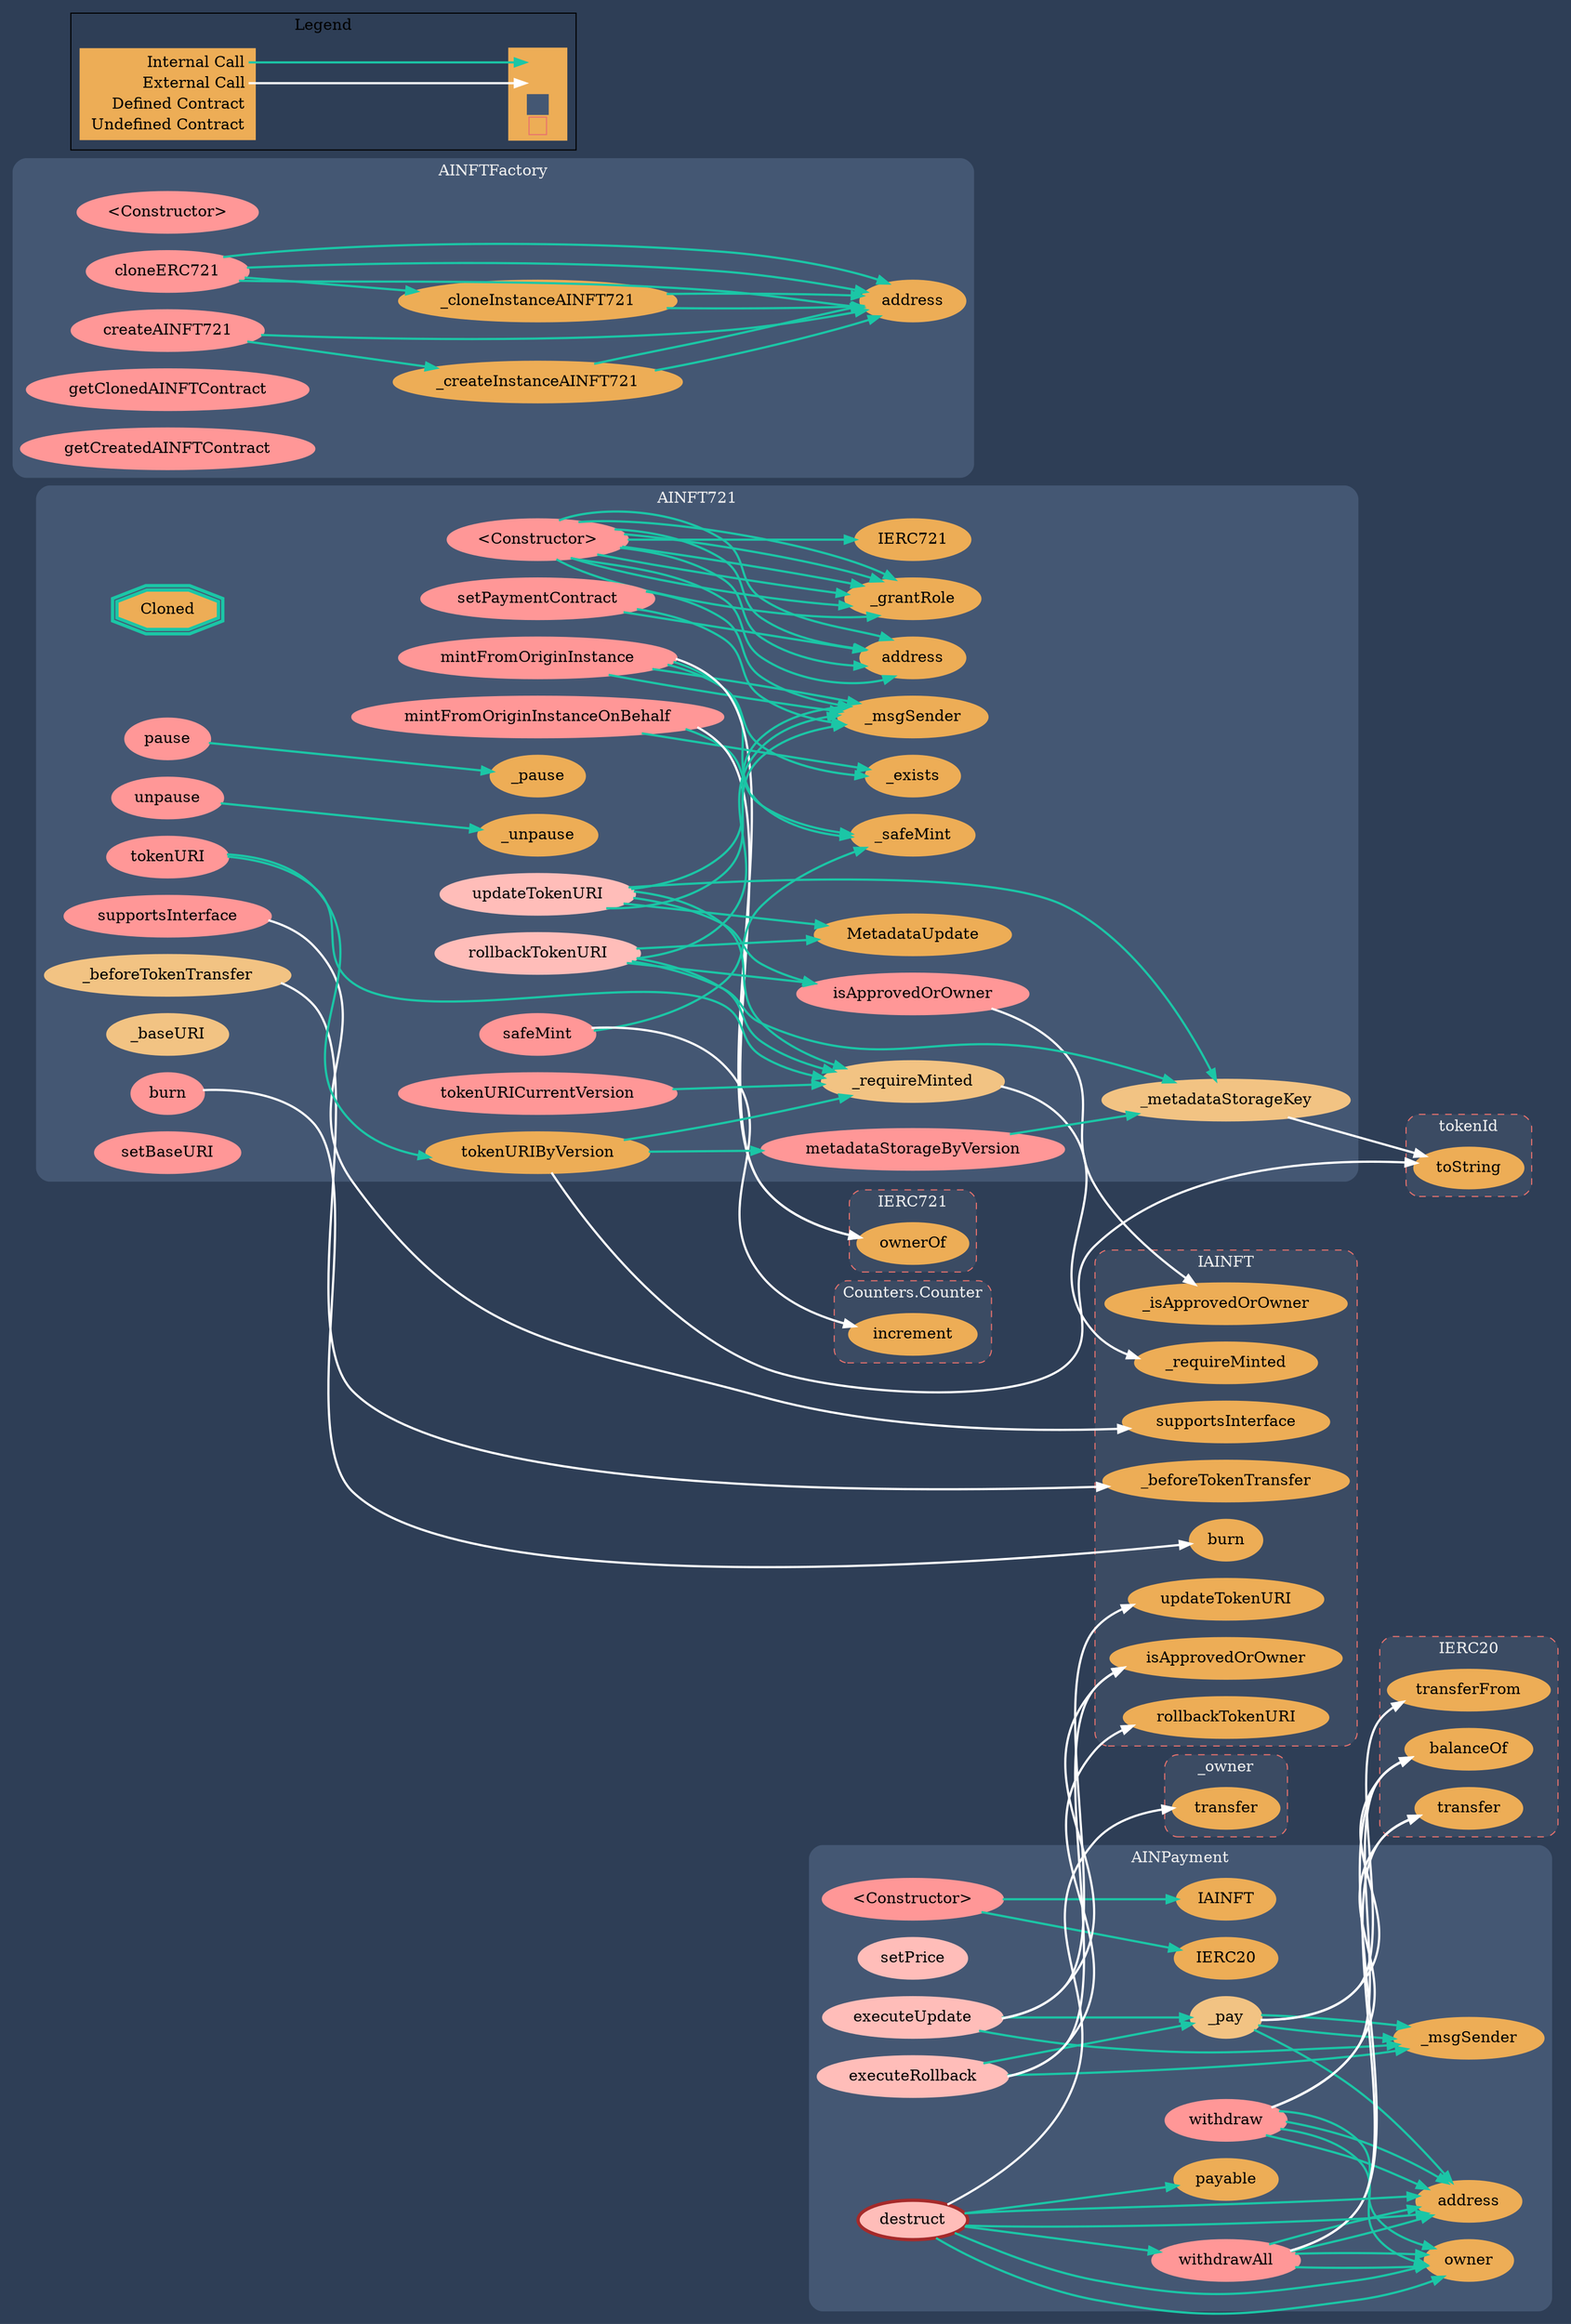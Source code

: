 digraph G {
  graph [ ratio = "auto", page = "100", compound =true, bgcolor = "#2e3e56" ];
  node [ style = "filled", fillcolor = "#edad56", color = "#edad56", penwidth =3 ];
  edge [ color = "#fcfcfc", penwidth =2, fontname = "helvetica Neue Ultra Light" ];
subgraph "clusterAINFT721" {
  graph [ label = "AINFT721", color = "#445773", fontcolor = "#f0f0f0", style = "rounded", bgcolor = "#445773" ];
  "AINFT721.<Constructor>" [ label = "<Constructor>", color = "#FF9797", fillcolor = "#FF9797" ];
  "AINFT721.Cloned" [ label = "Cloned", color = "#1bc6a6", shape =doubleoctagon ];
  "AINFT721.mintFromOriginInstance" [ label = "mintFromOriginInstance", color = "#FF9797", fillcolor = "#FF9797" ];
  "AINFT721.mintFromOriginInstanceOnBehalf" [ label = "mintFromOriginInstanceOnBehalf", color = "#FF9797", fillcolor = "#FF9797" ];
  "AINFT721.setPaymentContract" [ label = "setPaymentContract", color = "#FF9797", fillcolor = "#FF9797" ];
  "AINFT721.supportsInterface" [ label = "supportsInterface", color = "#FF9797", fillcolor = "#FF9797" ];
  "AINFT721.pause" [ label = "pause", color = "#FF9797", fillcolor = "#FF9797" ];
  "AINFT721.unpause" [ label = "unpause", color = "#FF9797", fillcolor = "#FF9797" ];
  "AINFT721.safeMint" [ label = "safeMint", color = "#FF9797", fillcolor = "#FF9797" ];
  "AINFT721._beforeTokenTransfer" [ label = "_beforeTokenTransfer", color = "#f2c383", fillcolor = "#f2c383" ];
  "AINFT721._requireMinted" [ label = "_requireMinted", color = "#f2c383", fillcolor = "#f2c383" ];
  "AINFT721.isApprovedOrOwner" [ label = "isApprovedOrOwner", color = "#FF9797", fillcolor = "#FF9797" ];
  "AINFT721.burn" [ label = "burn", color = "#FF9797", fillcolor = "#FF9797" ];
  "AINFT721._baseURI" [ label = "_baseURI", color = "#f2c383", fillcolor = "#f2c383" ];
  "AINFT721.tokenURI" [ label = "tokenURI", color = "#FF9797", fillcolor = "#FF9797" ];
  "AINFT721._metadataStorageKey" [ label = "_metadataStorageKey", color = "#f2c383", fillcolor = "#f2c383" ];
  "AINFT721.metadataStorageByVersion" [ label = "metadataStorageByVersion", color = "#FF9797", fillcolor = "#FF9797" ];
  "AINFT721.tokenURICurrentVersion" [ label = "tokenURICurrentVersion", color = "#FF9797", fillcolor = "#FF9797" ];
  "AINFT721.tokenURIByVersion" [ label = "tokenURIByVersion" ];
  "AINFT721.setBaseURI" [ label = "setBaseURI", color = "#FF9797", fillcolor = "#FF9797" ];
  "AINFT721.updateTokenURI" [ label = "updateTokenURI", color = "#ffbdb9", fillcolor = "#ffbdb9" ];
  "AINFT721.rollbackTokenURI" [ label = "rollbackTokenURI", color = "#ffbdb9", fillcolor = "#ffbdb9" ];
  "AINFT721._grantRole" [ label = "_grantRole" ];
  "AINFT721.IERC721" [ label = "IERC721" ];
  "AINFT721.address" [ label = "address" ];
  "AINFT721._exists" [ label = "_exists" ];
  "AINFT721._msgSender" [ label = "_msgSender" ];
  "AINFT721._safeMint" [ label = "_safeMint" ];
  "AINFT721._pause" [ label = "_pause" ];
  "AINFT721._unpause" [ label = "_unpause" ];
  "AINFT721.MetadataUpdate" [ label = "MetadataUpdate" ];
}

subgraph "clusterAINFTFactory" {
  graph [ label = "AINFTFactory", color = "#445773", fontcolor = "#f0f0f0", style = "rounded", bgcolor = "#445773" ];
  "AINFTFactory.<Constructor>" [ label = "<Constructor>", color = "#FF9797", fillcolor = "#FF9797" ];
  "AINFTFactory.cloneERC721" [ label = "cloneERC721", color = "#FF9797", fillcolor = "#FF9797" ];
  "AINFTFactory.createAINFT721" [ label = "createAINFT721", color = "#FF9797", fillcolor = "#FF9797" ];
  "AINFTFactory._cloneInstanceAINFT721" [ label = "_cloneInstanceAINFT721" ];
  "AINFTFactory._createInstanceAINFT721" [ label = "_createInstanceAINFT721" ];
  "AINFTFactory.getClonedAINFTContract" [ label = "getClonedAINFTContract", color = "#FF9797", fillcolor = "#FF9797" ];
  "AINFTFactory.getCreatedAINFTContract" [ label = "getCreatedAINFTContract", color = "#FF9797", fillcolor = "#FF9797" ];
  "AINFTFactory.address" [ label = "address" ];
}

subgraph "clusterAINPayment" {
  graph [ label = "AINPayment", color = "#445773", fontcolor = "#f0f0f0", style = "rounded", bgcolor = "#445773" ];
  "AINPayment.<Constructor>" [ label = "<Constructor>", color = "#FF9797", fillcolor = "#FF9797" ];
  "AINPayment.setPrice" [ label = "setPrice", color = "#ffbdb9", fillcolor = "#ffbdb9" ];
  "AINPayment._pay" [ label = "_pay", color = "#f2c383", fillcolor = "#f2c383" ];
  "AINPayment.executeUpdate" [ label = "executeUpdate", color = "#ffbdb9", fillcolor = "#ffbdb9" ];
  "AINPayment.executeRollback" [ label = "executeRollback", color = "#ffbdb9", fillcolor = "#ffbdb9" ];
  "AINPayment.withdraw" [ label = "withdraw", color = "#FF9797", fillcolor = "#FF9797" ];
  "AINPayment.withdrawAll" [ label = "withdrawAll", color = "#FF9797", fillcolor = "#FF9797" ];
  "AINPayment.destruct" [ label = "destruct", color = "brown", fillcolor = "#ffbdb9" ];
  "AINPayment.IERC20" [ label = "IERC20" ];
  "AINPayment.IAINFT" [ label = "IAINFT" ];
  "AINPayment._msgSender" [ label = "_msgSender" ];
  "AINPayment.address" [ label = "address" ];
  "AINPayment.owner" [ label = "owner" ];
  "AINPayment.payable" [ label = "payable" ];
}

subgraph "clusterIERC721" {
  graph [ label = "IERC721", color = "#e8726d", fontcolor = "#f0f0f0", style = "rounded,dashed", bgcolor = "#3b4b63" ];
  "IERC721.ownerOf" [ label = "ownerOf" ];
}

subgraph "clusterIAINFT" {
  graph [ label = "IAINFT", color = "#e8726d", fontcolor = "#f0f0f0", style = "rounded,dashed", bgcolor = "#3b4b63" ];
  "IAINFT.supportsInterface" [ label = "supportsInterface" ];
  "IAINFT._beforeTokenTransfer" [ label = "_beforeTokenTransfer" ];
  "IAINFT._requireMinted" [ label = "_requireMinted" ];
  "IAINFT._isApprovedOrOwner" [ label = "_isApprovedOrOwner" ];
  "IAINFT.burn" [ label = "burn" ];
  "IAINFT.isApprovedOrOwner" [ label = "isApprovedOrOwner" ];
  "IAINFT.updateTokenURI" [ label = "updateTokenURI" ];
  "IAINFT.rollbackTokenURI" [ label = "rollbackTokenURI" ];
}

subgraph "clusterCounters.Counter" {
  graph [ label = "Counters.Counter", color = "#e8726d", fontcolor = "#f0f0f0", style = "rounded,dashed", bgcolor = "#3b4b63" ];
  "Counters.Counter.increment" [ label = "increment" ];
}

subgraph "clustertokenId" {
  graph [ label = "tokenId", color = "#e8726d", fontcolor = "#f0f0f0", style = "rounded,dashed", bgcolor = "#3b4b63" ];
  "tokenId.toString" [ label = "toString" ];
}

subgraph "clusterIERC20" {
  graph [ label = "IERC20", color = "#e8726d", fontcolor = "#f0f0f0", style = "rounded,dashed", bgcolor = "#3b4b63" ];
  "IERC20.balanceOf" [ label = "balanceOf" ];
  "IERC20.transferFrom" [ label = "transferFrom" ];
  "IERC20.transfer" [ label = "transfer" ];
}

subgraph "cluster_owner" {
  graph [ label = "_owner", color = "#e8726d", fontcolor = "#f0f0f0", style = "rounded,dashed", bgcolor = "#3b4b63" ];
  "_owner.transfer" [ label = "transfer" ];
}

  "AINFT721.<Constructor>";
  "AINFT721._grantRole";
  "AINFT721.IERC721";
  "AINFT721.address";
  "AINFT721.mintFromOriginInstance";
  "AINFT721._exists";
  "IERC721.ownerOf";
  "AINFT721._msgSender";
  "AINFT721._safeMint";
  "AINFT721.mintFromOriginInstanceOnBehalf";
  "AINFT721.setPaymentContract";
  "AINFT721.supportsInterface";
  "IAINFT.supportsInterface";
  "AINFT721.pause";
  "AINFT721._pause";
  "AINFT721.unpause";
  "AINFT721._unpause";
  "AINFT721.safeMint";
  "Counters.Counter.increment";
  "AINFT721._beforeTokenTransfer";
  "IAINFT._beforeTokenTransfer";
  "AINFT721._requireMinted";
  "IAINFT._requireMinted";
  "AINFT721.isApprovedOrOwner";
  "IAINFT._isApprovedOrOwner";
  "AINFT721.burn";
  "IAINFT.burn";
  "AINFT721.tokenURI";
  "AINFT721.tokenURIByVersion";
  "AINFT721._metadataStorageKey";
  "tokenId.toString";
  "AINFT721.metadataStorageByVersion";
  "AINFT721.tokenURICurrentVersion";
  "AINFT721.updateTokenURI";
  "AINFT721.MetadataUpdate";
  "AINFT721.rollbackTokenURI";
  "AINFTFactory.cloneERC721";
  "AINFTFactory.address";
  "AINFTFactory._cloneInstanceAINFT721";
  "AINFTFactory.createAINFT721";
  "AINFTFactory._createInstanceAINFT721";
  "AINPayment.<Constructor>";
  "AINPayment.IERC20";
  "AINPayment.IAINFT";
  "AINPayment._pay";
  "IERC20.balanceOf";
  "AINPayment._msgSender";
  "IERC20.transferFrom";
  "AINPayment.address";
  "AINPayment.executeUpdate";
  "IAINFT.isApprovedOrOwner";
  "IAINFT.updateTokenURI";
  "AINPayment.executeRollback";
  "IAINFT.rollbackTokenURI";
  "AINPayment.withdraw";
  "AINPayment.owner";
  "IERC20.transfer";
  "AINPayment.withdrawAll";
  "AINPayment.destruct";
  "AINPayment.payable";
  "_owner.transfer";
  "AINFT721.<Constructor>" -> "AINFT721._grantRole" [ color = "#1bc6a6" ];
  "AINFT721.<Constructor>" -> "AINFT721._grantRole" [ color = "#1bc6a6" ];
  "AINFT721.<Constructor>" -> "AINFT721._grantRole" [ color = "#1bc6a6" ];
  "AINFT721.<Constructor>" -> "AINFT721._grantRole" [ color = "#1bc6a6" ];
  "AINFT721.<Constructor>" -> "AINFT721._grantRole" [ color = "#1bc6a6" ];
  "AINFT721.<Constructor>" -> "AINFT721._grantRole" [ color = "#1bc6a6" ];
  "AINFT721.<Constructor>" -> "AINFT721.IERC721" [ color = "#1bc6a6" ];
  "AINFT721.<Constructor>" -> "AINFT721.address" [ color = "#1bc6a6" ];
  "AINFT721.<Constructor>" -> "AINFT721.address" [ color = "#1bc6a6" ];
  "AINFT721.<Constructor>" -> "AINFT721.address" [ color = "#1bc6a6" ];
  "AINFT721.<Constructor>" -> "AINFT721.address" [ color = "#1bc6a6" ];
  "AINFT721.mintFromOriginInstance" -> "AINFT721._exists" [ color = "#1bc6a6" ];
  "AINFT721.mintFromOriginInstance" -> "IERC721.ownerOf" [ color = "white" ];
  "AINFT721.mintFromOriginInstance" -> "AINFT721._msgSender" [ color = "#1bc6a6" ];
  "AINFT721.mintFromOriginInstance" -> "AINFT721._safeMint" [ color = "#1bc6a6" ];
  "AINFT721.mintFromOriginInstance" -> "AINFT721._msgSender" [ color = "#1bc6a6" ];
  "AINFT721.mintFromOriginInstanceOnBehalf" -> "AINFT721._exists" [ color = "#1bc6a6" ];
  "AINFT721.mintFromOriginInstanceOnBehalf" -> "IERC721.ownerOf" [ color = "white" ];
  "AINFT721.mintFromOriginInstanceOnBehalf" -> "AINFT721._safeMint" [ color = "#1bc6a6" ];
  "AINFT721.setPaymentContract" -> "AINFT721._msgSender" [ color = "#1bc6a6" ];
  "AINFT721.setPaymentContract" -> "AINFT721._msgSender" [ color = "#1bc6a6" ];
  "AINFT721.setPaymentContract" -> "AINFT721.address" [ color = "#1bc6a6" ];
  "AINFT721.supportsInterface" -> "IAINFT.supportsInterface" [ color = "white" ];
  "AINFT721.pause" -> "AINFT721._pause" [ color = "#1bc6a6" ];
  "AINFT721.unpause" -> "AINFT721._unpause" [ color = "#1bc6a6" ];
  "AINFT721.safeMint" -> "Counters.Counter.increment" [ color = "white" ];
  "AINFT721.safeMint" -> "AINFT721._safeMint" [ color = "#1bc6a6" ];
  "AINFT721._beforeTokenTransfer" -> "IAINFT._beforeTokenTransfer" [ color = "white" ];
  "AINFT721._requireMinted" -> "IAINFT._requireMinted" [ color = "white" ];
  "AINFT721.isApprovedOrOwner" -> "IAINFT._isApprovedOrOwner" [ color = "white" ];
  "AINFT721.burn" -> "IAINFT.burn" [ color = "white" ];
  "AINFT721.tokenURI" -> "AINFT721._requireMinted" [ color = "#1bc6a6" ];
  "AINFT721.tokenURI" -> "AINFT721.tokenURIByVersion" [ color = "#1bc6a6" ];
  "AINFT721._metadataStorageKey" -> "tokenId.toString" [ color = "white" ];
  "AINFT721.metadataStorageByVersion" -> "AINFT721._metadataStorageKey" [ color = "#1bc6a6" ];
  "AINFT721.tokenURICurrentVersion" -> "AINFT721._requireMinted" [ color = "#1bc6a6" ];
  "AINFT721.tokenURIByVersion" -> "AINFT721._requireMinted" [ color = "#1bc6a6" ];
  "AINFT721.tokenURIByVersion" -> "tokenId.toString" [ color = "white" ];
  "AINFT721.tokenURIByVersion" -> "AINFT721.metadataStorageByVersion" [ color = "#1bc6a6" ];
  "AINFT721.updateTokenURI" -> "AINFT721.isApprovedOrOwner" [ color = "#1bc6a6" ];
  "AINFT721.updateTokenURI" -> "AINFT721._msgSender" [ color = "#1bc6a6" ];
  "AINFT721.updateTokenURI" -> "AINFT721._requireMinted" [ color = "#1bc6a6" ];
  "AINFT721.updateTokenURI" -> "AINFT721._metadataStorageKey" [ color = "#1bc6a6" ];
  "AINFT721.updateTokenURI" -> "AINFT721._msgSender" [ color = "#1bc6a6" ];
  "AINFT721.updateTokenURI" -> "AINFT721.MetadataUpdate" [ color = "#1bc6a6" ];
  "AINFT721.rollbackTokenURI" -> "AINFT721.isApprovedOrOwner" [ color = "#1bc6a6" ];
  "AINFT721.rollbackTokenURI" -> "AINFT721._msgSender" [ color = "#1bc6a6" ];
  "AINFT721.rollbackTokenURI" -> "AINFT721._requireMinted" [ color = "#1bc6a6" ];
  "AINFT721.rollbackTokenURI" -> "AINFT721._metadataStorageKey" [ color = "#1bc6a6" ];
  "AINFT721.rollbackTokenURI" -> "AINFT721.MetadataUpdate" [ color = "#1bc6a6" ];
  "AINFTFactory.cloneERC721" -> "AINFTFactory.address" [ color = "#1bc6a6" ];
  "AINFTFactory.cloneERC721" -> "AINFTFactory.address" [ color = "#1bc6a6" ];
  "AINFTFactory.cloneERC721" -> "AINFTFactory._cloneInstanceAINFT721" [ color = "#1bc6a6" ];
  "AINFTFactory.cloneERC721" -> "AINFTFactory.address" [ color = "#1bc6a6" ];
  "AINFTFactory.createAINFT721" -> "AINFTFactory._createInstanceAINFT721" [ color = "#1bc6a6" ];
  "AINFTFactory.createAINFT721" -> "AINFTFactory.address" [ color = "#1bc6a6" ];
  "AINFTFactory._cloneInstanceAINFT721" -> "AINFTFactory.address" [ color = "#1bc6a6" ];
  "AINFTFactory._cloneInstanceAINFT721" -> "AINFTFactory.address" [ color = "#1bc6a6" ];
  "AINFTFactory._createInstanceAINFT721" -> "AINFTFactory.address" [ color = "#1bc6a6" ];
  "AINFTFactory._createInstanceAINFT721" -> "AINFTFactory.address" [ color = "#1bc6a6" ];
  "AINPayment.<Constructor>" -> "AINPayment.IERC20" [ color = "#1bc6a6" ];
  "AINPayment.<Constructor>" -> "AINPayment.IAINFT" [ color = "#1bc6a6" ];
  "AINPayment._pay" -> "IERC20.balanceOf" [ color = "white" ];
  "AINPayment._pay" -> "AINPayment._msgSender" [ color = "#1bc6a6" ];
  "AINPayment._pay" -> "IERC20.transferFrom" [ color = "white" ];
  "AINPayment._pay" -> "AINPayment._msgSender" [ color = "#1bc6a6" ];
  "AINPayment._pay" -> "AINPayment.address" [ color = "#1bc6a6" ];
  "AINPayment.executeUpdate" -> "IAINFT.isApprovedOrOwner" [ color = "white" ];
  "AINPayment.executeUpdate" -> "AINPayment._msgSender" [ color = "#1bc6a6" ];
  "AINPayment.executeUpdate" -> "AINPayment._pay" [ color = "#1bc6a6" ];
  "AINPayment.executeUpdate" -> "IAINFT.updateTokenURI" [ color = "white" ];
  "AINPayment.executeRollback" -> "IAINFT.isApprovedOrOwner" [ color = "white" ];
  "AINPayment.executeRollback" -> "AINPayment._msgSender" [ color = "#1bc6a6" ];
  "AINPayment.executeRollback" -> "AINPayment._pay" [ color = "#1bc6a6" ];
  "AINPayment.executeRollback" -> "IAINFT.rollbackTokenURI" [ color = "white" ];
  "AINPayment.withdraw" -> "AINPayment.owner" [ color = "#1bc6a6" ];
  "AINPayment.withdraw" -> "AINPayment.address" [ color = "#1bc6a6" ];
  "AINPayment.withdraw" -> "IERC20.balanceOf" [ color = "white" ];
  "AINPayment.withdraw" -> "AINPayment.address" [ color = "#1bc6a6" ];
  "AINPayment.withdraw" -> "IERC20.transfer" [ color = "white" ];
  "AINPayment.withdraw" -> "AINPayment.owner" [ color = "#1bc6a6" ];
  "AINPayment.withdrawAll" -> "AINPayment.owner" [ color = "#1bc6a6" ];
  "AINPayment.withdrawAll" -> "AINPayment.address" [ color = "#1bc6a6" ];
  "AINPayment.withdrawAll" -> "IERC20.balanceOf" [ color = "white" ];
  "AINPayment.withdrawAll" -> "AINPayment.address" [ color = "#1bc6a6" ];
  "AINPayment.withdrawAll" -> "IERC20.transfer" [ color = "white" ];
  "AINPayment.withdrawAll" -> "AINPayment.owner" [ color = "#1bc6a6" ];
  "AINPayment.destruct" -> "AINPayment.owner" [ color = "#1bc6a6" ];
  "AINPayment.destruct" -> "AINPayment.address" [ color = "#1bc6a6" ];
  "AINPayment.destruct" -> "AINPayment.withdrawAll" [ color = "#1bc6a6" ];
  "AINPayment.destruct" -> "AINPayment.payable" [ color = "#1bc6a6" ];
  "AINPayment.destruct" -> "AINPayment.owner" [ color = "#1bc6a6" ];
  "AINPayment.destruct" -> "AINPayment.address" [ color = "#1bc6a6" ];
  "AINPayment.destruct" -> "_owner.transfer" [ color = "white" ];


rankdir=LR
node [shape=plaintext]
subgraph cluster_01 { 
label = "Legend";
key [label=<<table border="0" cellpadding="2" cellspacing="0" cellborder="0">
  <tr><td align="right" port="i1">Internal Call</td></tr>
  <tr><td align="right" port="i2">External Call</td></tr>
  <tr><td align="right" port="i3">Defined Contract</td></tr>
  <tr><td align="right" port="i4">Undefined Contract</td></tr>
  </table>>]
key2 [label=<<table border="0" cellpadding="2" cellspacing="0" cellborder="0">
  <tr><td port="i1">&nbsp;&nbsp;&nbsp;</td></tr>
  <tr><td port="i2">&nbsp;&nbsp;&nbsp;</td></tr>
  <tr><td port="i3" bgcolor="#445773">&nbsp;&nbsp;&nbsp;</td></tr>
  <tr><td port="i4">
    <table border="1" cellborder="0" cellspacing="0" cellpadding="7" color="#e8726d">
      <tr>
       <td></td>
      </tr>
     </table>
  </td></tr>
  </table>>]
key:i1:e -> key2:i1:w [color="#1bc6a6"]
key:i2:e -> key2:i2:w [color="white"]
}
}
